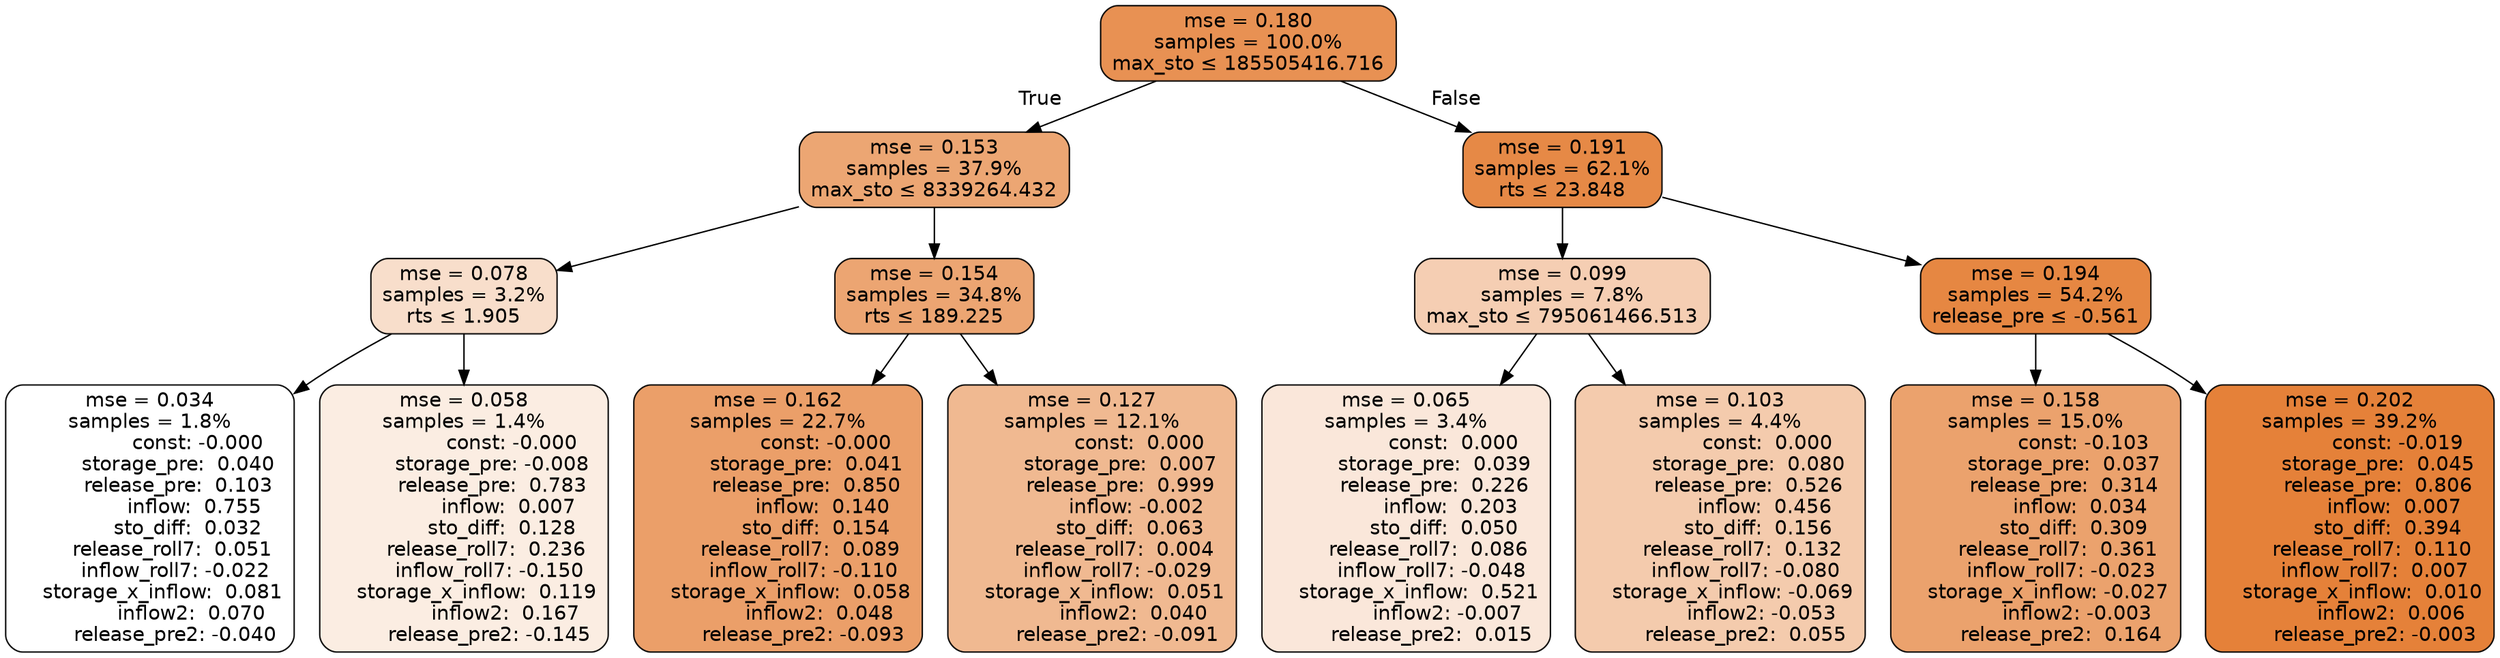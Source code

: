 digraph tree {
bgcolor="transparent"
node [shape=rectangle, style="filled, rounded", color="black", fontname=helvetica] ;
edge [fontname=helvetica] ;
	"0" [label="mse = 0.180
samples = 100.0%
max_sto &le; 185505416.716", fillcolor="#e89153"]
	"1" [label="mse = 0.153
samples = 37.9%
max_sto &le; 8339264.432", fillcolor="#eca673"]
	"2" [label="mse = 0.078
samples = 3.2%
rts &le; 1.905", fillcolor="#f8decb"]
	"3" [label="mse = 0.034
samples = 1.8%
               const: -0.000
         storage_pre:  0.040
         release_pre:  0.103
              inflow:  0.755
            sto_diff:  0.032
       release_roll7:  0.051
        inflow_roll7: -0.022
    storage_x_inflow:  0.081
             inflow2:  0.070
        release_pre2: -0.040", fillcolor="#ffffff"]
	"4" [label="mse = 0.058
samples = 1.4%
               const: -0.000
         storage_pre: -0.008
         release_pre:  0.783
              inflow:  0.007
            sto_diff:  0.128
       release_roll7:  0.236
        inflow_roll7: -0.150
    storage_x_inflow:  0.119
             inflow2:  0.167
        release_pre2: -0.145", fillcolor="#fbede2"]
	"5" [label="mse = 0.154
samples = 34.8%
rts &le; 189.225", fillcolor="#eca572"]
	"6" [label="mse = 0.162
samples = 22.7%
               const: -0.000
         storage_pre:  0.041
         release_pre:  0.850
              inflow:  0.140
            sto_diff:  0.154
       release_roll7:  0.089
        inflow_roll7: -0.110
    storage_x_inflow:  0.058
             inflow2:  0.048
        release_pre2: -0.093", fillcolor="#eb9f69"]
	"7" [label="mse = 0.127
samples = 12.1%
               const:  0.000
         storage_pre:  0.007
         release_pre:  0.999
              inflow: -0.002
            sto_diff:  0.063
       release_roll7:  0.004
        inflow_roll7: -0.029
    storage_x_inflow:  0.051
             inflow2:  0.040
        release_pre2: -0.091", fillcolor="#f0b991"]
	"8" [label="mse = 0.191
samples = 62.1%
rts &le; 23.848", fillcolor="#e68946"]
	"9" [label="mse = 0.099
samples = 7.8%
max_sto &le; 795061466.513", fillcolor="#f5ceb3"]
	"10" [label="mse = 0.065
samples = 3.4%
               const:  0.000
         storage_pre:  0.039
         release_pre:  0.226
              inflow:  0.203
            sto_diff:  0.050
       release_roll7:  0.086
        inflow_roll7: -0.048
    storage_x_inflow:  0.521
             inflow2: -0.007
        release_pre2:  0.015", fillcolor="#fae7da"]
	"11" [label="mse = 0.103
samples = 4.4%
               const:  0.000
         storage_pre:  0.080
         release_pre:  0.526
              inflow:  0.456
            sto_diff:  0.156
       release_roll7:  0.132
        inflow_roll7: -0.080
    storage_x_inflow: -0.069
             inflow2: -0.053
        release_pre2:  0.055", fillcolor="#f4cbad"]
	"12" [label="mse = 0.194
samples = 54.2%
release_pre &le; -0.561", fillcolor="#e68742"]
	"13" [label="mse = 0.158
samples = 15.0%
               const: -0.103
         storage_pre:  0.037
         release_pre:  0.314
              inflow:  0.034
            sto_diff:  0.309
       release_roll7:  0.361
        inflow_roll7: -0.023
    storage_x_inflow: -0.027
             inflow2: -0.003
        release_pre2:  0.164", fillcolor="#eba26d"]
	"14" [label="mse = 0.202
samples = 39.2%
               const: -0.019
         storage_pre:  0.045
         release_pre:  0.806
              inflow:  0.007
            sto_diff:  0.394
       release_roll7:  0.110
        inflow_roll7:  0.007
    storage_x_inflow:  0.010
             inflow2:  0.006
        release_pre2: -0.003", fillcolor="#e58139"]

	"0" -> "1" [labeldistance=2.5, labelangle=45, headlabel="True"]
	"1" -> "2"
	"2" -> "3"
	"2" -> "4"
	"1" -> "5"
	"5" -> "6"
	"5" -> "7"
	"0" -> "8" [labeldistance=2.5, labelangle=-45, headlabel="False"]
	"8" -> "9"
	"9" -> "10"
	"9" -> "11"
	"8" -> "12"
	"12" -> "13"
	"12" -> "14"
}
